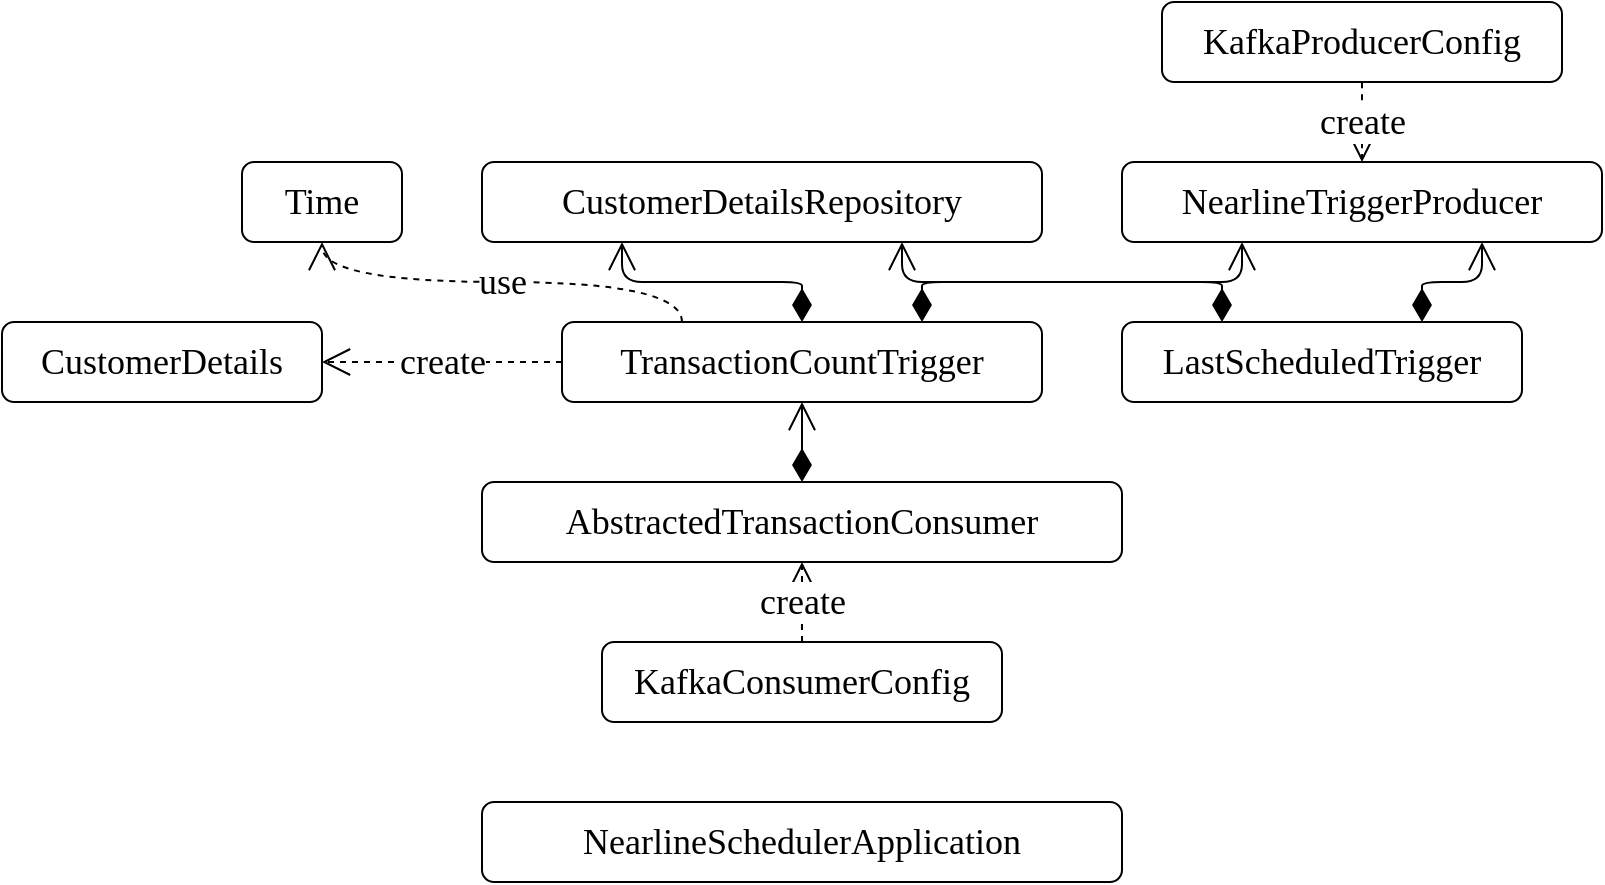 <mxfile version="14.5.1" type="device"><diagram id="Mjyg8PoxCvUtBbZGvFbh" name="Page-1"><mxGraphModel dx="1865" dy="636" grid="1" gridSize="10" guides="1" tooltips="1" connect="1" arrows="1" fold="1" page="1" pageScale="1" pageWidth="827" pageHeight="1169" math="0" shadow="0"><root><mxCell id="0"/><mxCell id="1" parent="0"/><mxCell id="EhIXDzlYYlw22-ZpIioz-1" value="CustomerDetails" style="rounded=1;whiteSpace=wrap;html=1;fillColor=none;fontFamily=Ubuntu;fontSource=https%3A%2F%2Ffonts.googleapis.com%2Fcss%3Ffamily%3DUbuntu;fontSize=18;" vertex="1" parent="1"><mxGeometry x="-80" y="320" width="160" height="40" as="geometry"/></mxCell><mxCell id="EhIXDzlYYlw22-ZpIioz-2" value="CustomerDetailsRepository" style="rounded=1;whiteSpace=wrap;html=1;fillColor=none;fontFamily=Ubuntu;fontSource=https://fonts.googleapis.com/css?family=Ubuntu;fontSize=18;" vertex="1" parent="1"><mxGeometry x="160" y="240" width="280" height="40" as="geometry"/></mxCell><mxCell id="EhIXDzlYYlw22-ZpIioz-3" value="AbstractedTransactionConsumer" style="rounded=1;whiteSpace=wrap;html=1;fillColor=none;fontFamily=Ubuntu;fontSource=https://fonts.googleapis.com/css?family=Ubuntu;fontSize=18;" vertex="1" parent="1"><mxGeometry x="160" y="400" width="320" height="40" as="geometry"/></mxCell><mxCell id="EhIXDzlYYlw22-ZpIioz-4" value="TransactionCountTrigger" style="rounded=1;whiteSpace=wrap;html=1;fillColor=none;fontFamily=Ubuntu;fontSource=https://fonts.googleapis.com/css?family=Ubuntu;fontSize=18;" vertex="1" parent="1"><mxGeometry x="200" y="320" width="240" height="40" as="geometry"/></mxCell><mxCell id="EhIXDzlYYlw22-ZpIioz-5" value="LastScheduledTrigger" style="rounded=1;whiteSpace=wrap;html=1;fillColor=none;fontFamily=Ubuntu;fontSource=https://fonts.googleapis.com/css?family=Ubuntu;fontSize=18;" vertex="1" parent="1"><mxGeometry x="480" y="320" width="200" height="40" as="geometry"/></mxCell><mxCell id="EhIXDzlYYlw22-ZpIioz-6" value="NearlineTriggerProducer" style="rounded=1;whiteSpace=wrap;html=1;fillColor=none;fontFamily=Ubuntu;fontSource=https://fonts.googleapis.com/css?family=Ubuntu;fontSize=18;" vertex="1" parent="1"><mxGeometry x="480" y="240" width="240" height="40" as="geometry"/></mxCell><mxCell id="EhIXDzlYYlw22-ZpIioz-7" value="KafkaConsumerConfig" style="rounded=1;whiteSpace=wrap;html=1;fillColor=none;fontFamily=Ubuntu;fontSource=https://fonts.googleapis.com/css?family=Ubuntu;fontSize=18;" vertex="1" parent="1"><mxGeometry x="220" y="480" width="200" height="40" as="geometry"/></mxCell><mxCell id="EhIXDzlYYlw22-ZpIioz-8" value="KafkaProducerConfig" style="rounded=1;whiteSpace=wrap;html=1;fillColor=none;fontFamily=Ubuntu;fontSource=https://fonts.googleapis.com/css?family=Ubuntu;fontSize=18;" vertex="1" parent="1"><mxGeometry x="500" y="160" width="200" height="40" as="geometry"/></mxCell><mxCell id="EhIXDzlYYlw22-ZpIioz-9" value="Time" style="rounded=1;whiteSpace=wrap;html=1;fillColor=none;fontFamily=Ubuntu;fontSource=https://fonts.googleapis.com/css?family=Ubuntu;fontSize=18;" vertex="1" parent="1"><mxGeometry x="40" y="240" width="80" height="40" as="geometry"/></mxCell><mxCell id="EhIXDzlYYlw22-ZpIioz-10" value="" style="endArrow=open;html=1;endSize=12;startArrow=diamondThin;startSize=14;startFill=1;edgeStyle=orthogonalEdgeStyle;align=left;verticalAlign=bottom;fontFamily=Ubuntu;fontSource=https%3A%2F%2Ffonts.googleapis.com%2Fcss%3Ffamily%3DUbuntu;fontSize=18;exitX=0.5;exitY=0;exitDx=0;exitDy=0;" edge="1" parent="1" source="EhIXDzlYYlw22-ZpIioz-3" target="EhIXDzlYYlw22-ZpIioz-4"><mxGeometry x="-1" y="3" relative="1" as="geometry"><mxPoint x="230" y="510" as="sourcePoint"/><mxPoint x="390" y="510" as="targetPoint"/></mxGeometry></mxCell><mxCell id="EhIXDzlYYlw22-ZpIioz-12" value="" style="endArrow=open;html=1;endSize=12;startArrow=diamondThin;startSize=14;startFill=1;edgeStyle=orthogonalEdgeStyle;align=left;verticalAlign=bottom;fontFamily=Ubuntu;fontSource=https://fonts.googleapis.com/css?family=Ubuntu;fontSize=18;exitX=0.75;exitY=0;exitDx=0;exitDy=0;entryX=0.25;entryY=1;entryDx=0;entryDy=0;" edge="1" parent="1" source="EhIXDzlYYlw22-ZpIioz-4" target="EhIXDzlYYlw22-ZpIioz-6"><mxGeometry x="-1" y="3" relative="1" as="geometry"><mxPoint x="270" y="290" as="sourcePoint"/><mxPoint x="270" y="250" as="targetPoint"/><Array as="points"><mxPoint x="380" y="300"/><mxPoint x="540" y="300"/></Array></mxGeometry></mxCell><mxCell id="EhIXDzlYYlw22-ZpIioz-13" value="" style="endArrow=open;html=1;endSize=12;startArrow=diamondThin;startSize=14;startFill=1;edgeStyle=orthogonalEdgeStyle;align=left;verticalAlign=bottom;fontFamily=Ubuntu;fontSource=https://fonts.googleapis.com/css?family=Ubuntu;fontSize=18;exitX=0.75;exitY=0;exitDx=0;exitDy=0;entryX=0.75;entryY=1;entryDx=0;entryDy=0;" edge="1" parent="1" source="EhIXDzlYYlw22-ZpIioz-5" target="EhIXDzlYYlw22-ZpIioz-6"><mxGeometry x="-1" y="3" relative="1" as="geometry"><mxPoint x="640" y="310" as="sourcePoint"/><mxPoint x="800" y="270" as="targetPoint"/><Array as="points"><mxPoint x="630" y="300"/><mxPoint x="660" y="300"/></Array></mxGeometry></mxCell><mxCell id="EhIXDzlYYlw22-ZpIioz-14" value="" style="endArrow=open;html=1;endSize=12;startArrow=diamondThin;startSize=14;startFill=1;edgeStyle=orthogonalEdgeStyle;align=left;verticalAlign=bottom;fontFamily=Ubuntu;fontSource=https://fonts.googleapis.com/css?family=Ubuntu;fontSize=18;exitX=0.5;exitY=0;exitDx=0;exitDy=0;entryX=0.25;entryY=1;entryDx=0;entryDy=0;" edge="1" parent="1" source="EhIXDzlYYlw22-ZpIioz-4" target="EhIXDzlYYlw22-ZpIioz-2"><mxGeometry x="-1" y="3" relative="1" as="geometry"><mxPoint x="254" y="310" as="sourcePoint"/><mxPoint x="414" y="270" as="targetPoint"/><Array as="points"><mxPoint x="320" y="300"/><mxPoint x="230" y="300"/></Array></mxGeometry></mxCell><mxCell id="EhIXDzlYYlw22-ZpIioz-16" value="" style="endArrow=open;html=1;endSize=12;startArrow=diamondThin;startSize=14;startFill=1;edgeStyle=orthogonalEdgeStyle;align=left;verticalAlign=bottom;fontFamily=Ubuntu;fontSource=https://fonts.googleapis.com/css?family=Ubuntu;fontSize=18;exitX=0.25;exitY=0;exitDx=0;exitDy=0;entryX=0.75;entryY=1;entryDx=0;entryDy=0;" edge="1" parent="1" source="EhIXDzlYYlw22-ZpIioz-5" target="EhIXDzlYYlw22-ZpIioz-2"><mxGeometry x="-1" y="3" relative="1" as="geometry"><mxPoint x="570" y="300" as="sourcePoint"/><mxPoint x="730" y="260" as="targetPoint"/><Array as="points"><mxPoint x="530" y="300"/><mxPoint x="370" y="300"/></Array></mxGeometry></mxCell><mxCell id="EhIXDzlYYlw22-ZpIioz-17" value="create" style="endArrow=open;endSize=12;dashed=1;html=1;fontFamily=Ubuntu;fontSource=https%3A%2F%2Ffonts.googleapis.com%2Fcss%3Ffamily%3DUbuntu;fontSize=18;entryX=1;entryY=0.5;entryDx=0;entryDy=0;" edge="1" parent="1" source="EhIXDzlYYlw22-ZpIioz-4" target="EhIXDzlYYlw22-ZpIioz-1"><mxGeometry width="160" relative="1" as="geometry"><mxPoint x="-20" y="419.5" as="sourcePoint"/><mxPoint x="140" y="419.5" as="targetPoint"/><mxPoint as="offset"/></mxGeometry></mxCell><mxCell id="EhIXDzlYYlw22-ZpIioz-18" value="use" style="endArrow=open;endSize=12;dashed=1;html=1;fontFamily=Ubuntu;fontSource=https://fonts.googleapis.com/css?family=Ubuntu;fontSize=18;entryX=0.5;entryY=1;entryDx=0;entryDy=0;edgeStyle=orthogonalEdgeStyle;curved=1;exitX=0.25;exitY=0;exitDx=0;exitDy=0;" edge="1" parent="1" source="EhIXDzlYYlw22-ZpIioz-4" target="EhIXDzlYYlw22-ZpIioz-9"><mxGeometry width="160" relative="1" as="geometry"><mxPoint x="190" y="310" as="sourcePoint"/><mxPoint x="70" y="310" as="targetPoint"/><mxPoint as="offset"/><Array as="points"><mxPoint x="260" y="300"/><mxPoint x="80" y="300"/></Array></mxGeometry></mxCell><mxCell id="EhIXDzlYYlw22-ZpIioz-19" value="create" style="endArrow=open;endSize=12;dashed=1;html=1;fontFamily=Ubuntu;fontSource=https://fonts.googleapis.com/css?family=Ubuntu;fontSize=18;entryX=0.5;entryY=0;entryDx=0;entryDy=0;edgeStyle=orthogonalEdgeStyle;curved=1;exitX=0.5;exitY=1;exitDx=0;exitDy=0;" edge="1" parent="1" source="EhIXDzlYYlw22-ZpIioz-8" target="EhIXDzlYYlw22-ZpIioz-6"><mxGeometry width="160" relative="1" as="geometry"><mxPoint x="570" y="230" as="sourcePoint"/><mxPoint x="390" y="190" as="targetPoint"/><mxPoint as="offset"/><Array as="points"><mxPoint x="600" y="220"/><mxPoint x="600" y="220"/></Array></mxGeometry></mxCell><mxCell id="EhIXDzlYYlw22-ZpIioz-20" value="create" style="endArrow=open;endSize=12;dashed=1;html=1;fontFamily=Ubuntu;fontSource=https://fonts.googleapis.com/css?family=Ubuntu;fontSize=18;entryX=0.5;entryY=1;entryDx=0;entryDy=0;exitX=0.5;exitY=0;exitDx=0;exitDy=0;" edge="1" parent="1" source="EhIXDzlYYlw22-ZpIioz-7" target="EhIXDzlYYlw22-ZpIioz-3"><mxGeometry width="160" relative="1" as="geometry"><mxPoint x="330" y="460" as="sourcePoint"/><mxPoint x="210" y="460" as="targetPoint"/><mxPoint as="offset"/></mxGeometry></mxCell><mxCell id="EhIXDzlYYlw22-ZpIioz-21" value="NearlineSchedulerApplication" style="rounded=1;whiteSpace=wrap;html=1;fillColor=none;fontFamily=Ubuntu;fontSource=https://fonts.googleapis.com/css?family=Ubuntu;fontSize=18;" vertex="1" parent="1"><mxGeometry x="160" y="560" width="320" height="40" as="geometry"/></mxCell></root></mxGraphModel></diagram></mxfile>